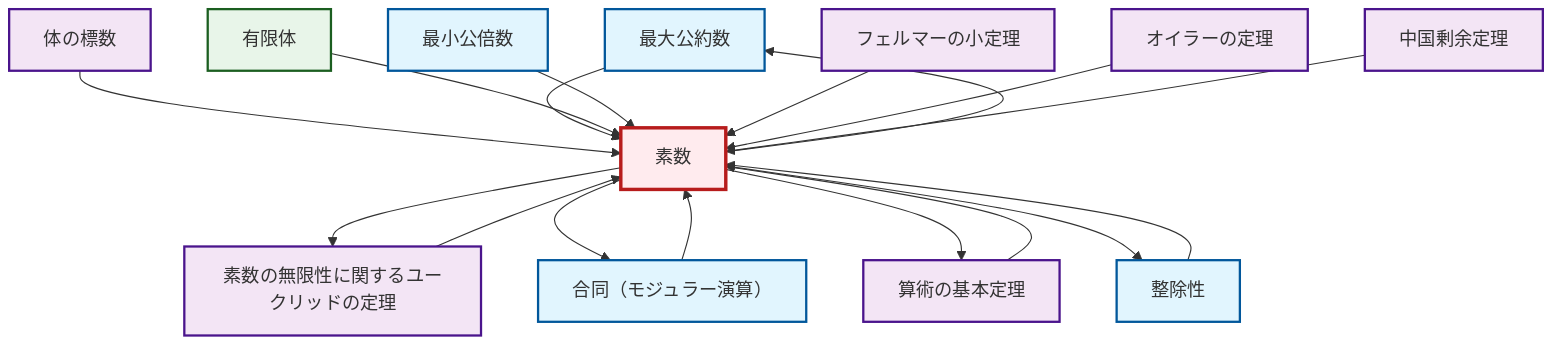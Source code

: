graph TD
    classDef definition fill:#e1f5fe,stroke:#01579b,stroke-width:2px
    classDef theorem fill:#f3e5f5,stroke:#4a148c,stroke-width:2px
    classDef axiom fill:#fff3e0,stroke:#e65100,stroke-width:2px
    classDef example fill:#e8f5e9,stroke:#1b5e20,stroke-width:2px
    classDef current fill:#ffebee,stroke:#b71c1c,stroke-width:3px
    def-gcd["最大公約数"]:::definition
    def-congruence["合同（モジュラー演算）"]:::definition
    thm-fermat-little["フェルマーの小定理"]:::theorem
    ex-finite-field["有限体"]:::example
    def-prime["素数"]:::definition
    thm-euclid-infinitude-primes["素数の無限性に関するユークリッドの定理"]:::theorem
    thm-field-characteristic["体の標数"]:::theorem
    def-lcm["最小公倍数"]:::definition
    thm-euler["オイラーの定理"]:::theorem
    def-divisibility["整除性"]:::definition
    thm-chinese-remainder["中国剰余定理"]:::theorem
    thm-fundamental-arithmetic["算術の基本定理"]:::theorem
    thm-fundamental-arithmetic --> def-prime
    def-prime --> thm-euclid-infinitude-primes
    thm-field-characteristic --> def-prime
    def-gcd --> def-prime
    ex-finite-field --> def-prime
    def-prime --> def-congruence
    def-divisibility --> def-prime
    thm-euclid-infinitude-primes --> def-prime
    def-lcm --> def-prime
    def-congruence --> def-prime
    def-prime --> thm-fundamental-arithmetic
    def-prime --> def-divisibility
    thm-fermat-little --> def-prime
    thm-euler --> def-prime
    def-prime --> def-gcd
    thm-chinese-remainder --> def-prime
    class def-prime current